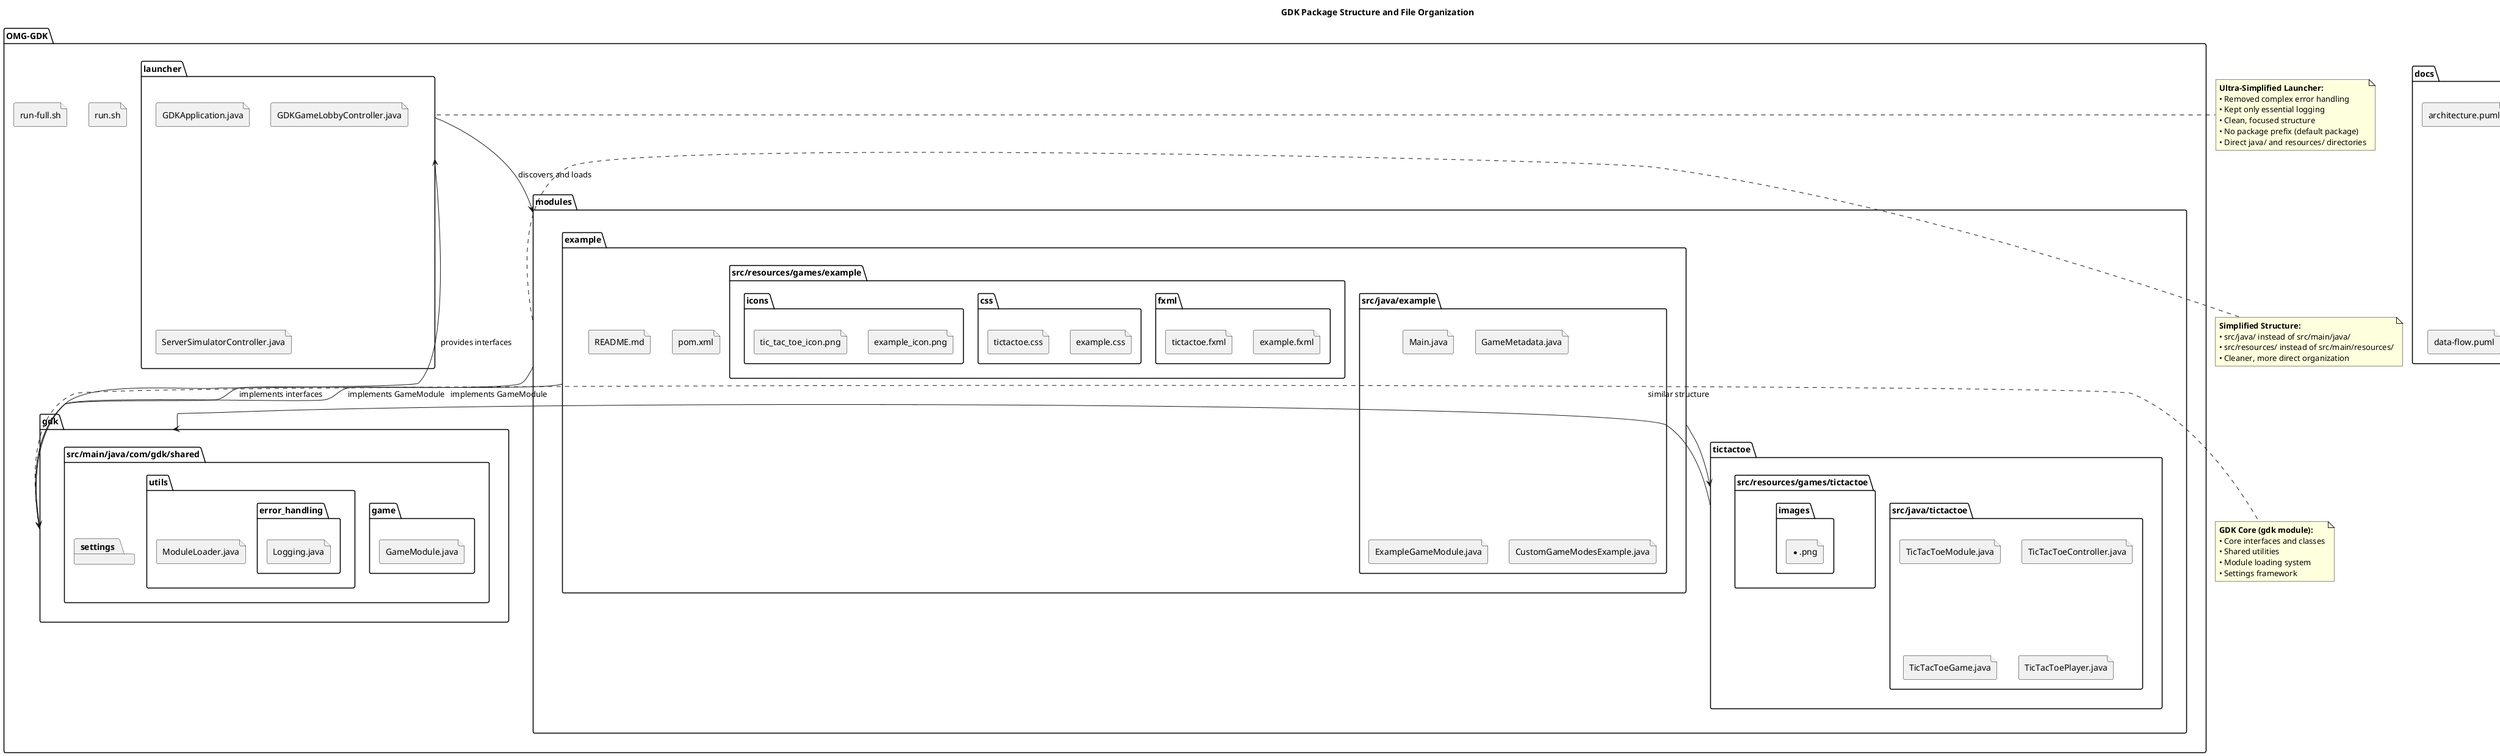 @startuml

title GDK Package Structure and File Organization

package "OMG-GDK" {
    package "gdk" {
        package "src/main/java/com/gdk/shared" {
            package "game" {
                file "GameModule.java"
                
            }
            
            package "settings" {
                
                
            }
            
            package "utils" {
                file "ModuleLoader.java"
                package "error_handling" {
                    file "Logging.java"
                }
            }
        }
    }
    
    package "launcher" {
        file "GDKApplication.java"
        file "GDKGameLobbyController.java"
        file "ModuleLoader.java"
        file "ServerSimulatorController.java"
    }
    
    package "modules" {
        package "example" {
            package "src/java/example" {
                file "Main.java"
                file "GameMetadata.java"
                file "ExampleGameModule.java"
                
                file "CustomGameModesExample.java"
            }
            
            package "src/resources/games/example" {
                package "fxml" {
                    file "example.fxml"
                }
                package "css" {
                    file "example.css"
                }
                package "icons" {
                    file "example_icon.png"
                }
            }
            file "pom.xml"
            file "README.md"
        }
        
        package "tictactoe" {
            package "src/java/tictactoe" {
                file "Main.java"
                file "GameMetadata.java"
                file "TicTacToeModule.java"
                file "TicTacToeController.java"
                file "TicTacToeGame.java"
                file "TicTacToePlayer.java"
            }
            
            package "src/resources/games/tictactoe" {
                package "fxml" {
                    file "tictactoe.fxml"
                }
                package "css" {
                    file "tictactoe.css"
                }
                package "icons" {
                    file "tic_tac_toe_icon.png"
                }
                package "images" {
                    file "*.png"
                }
            }
            file "pom.xml"
            file "README.md"
        }
        file "README.md"
    }
    
    file "pom.xml"
    file "README.md"
    file "run.sh"
    file "run-full.sh"
}

package "docs" {
    file "architecture.puml"
    file "module-structure.puml"
    file "class-hierarchy.puml"
    file "data-flow.puml"
    file "package-structure.puml"
    file "README.md"
}

' Relationships
gdk --> launcher : provides interfaces
launcher --> modules : discovers and loads
modules --> gdk : implements interfaces

' Module structure
example --> tictactoe : similar structure
example --> gdk : implements GameModule
tictactoe --> gdk : implements GameModule

note right of gdk
  **GDK Core (gdk module):**
  • Core interfaces and classes
  • Shared utilities
  • Module loading system
  • Settings framework
end note

note right of launcher
  **Ultra-Simplified Launcher:**
  • Removed complex error handling
  • Kept only essential logging
  • Clean, focused structure
  • No package prefix (default package)
  • Direct java/ and resources/ directories
end note

note right of modules
  **Simplified Structure:**
  • src/java/ instead of src/main/java/
  • src/resources/ instead of src/main/resources/
  • Cleaner, more direct organization
end note

@enduml 